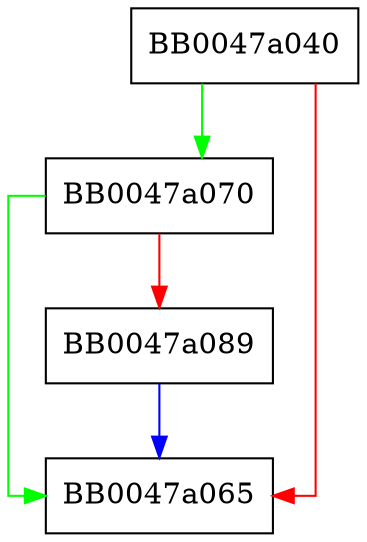 digraph ssl3_get_cipher_by_id {
  node [shape="box"];
  graph [splines=ortho];
  BB0047a040 -> BB0047a070 [color="green"];
  BB0047a040 -> BB0047a065 [color="red"];
  BB0047a070 -> BB0047a065 [color="green"];
  BB0047a070 -> BB0047a089 [color="red"];
  BB0047a089 -> BB0047a065 [color="blue"];
}